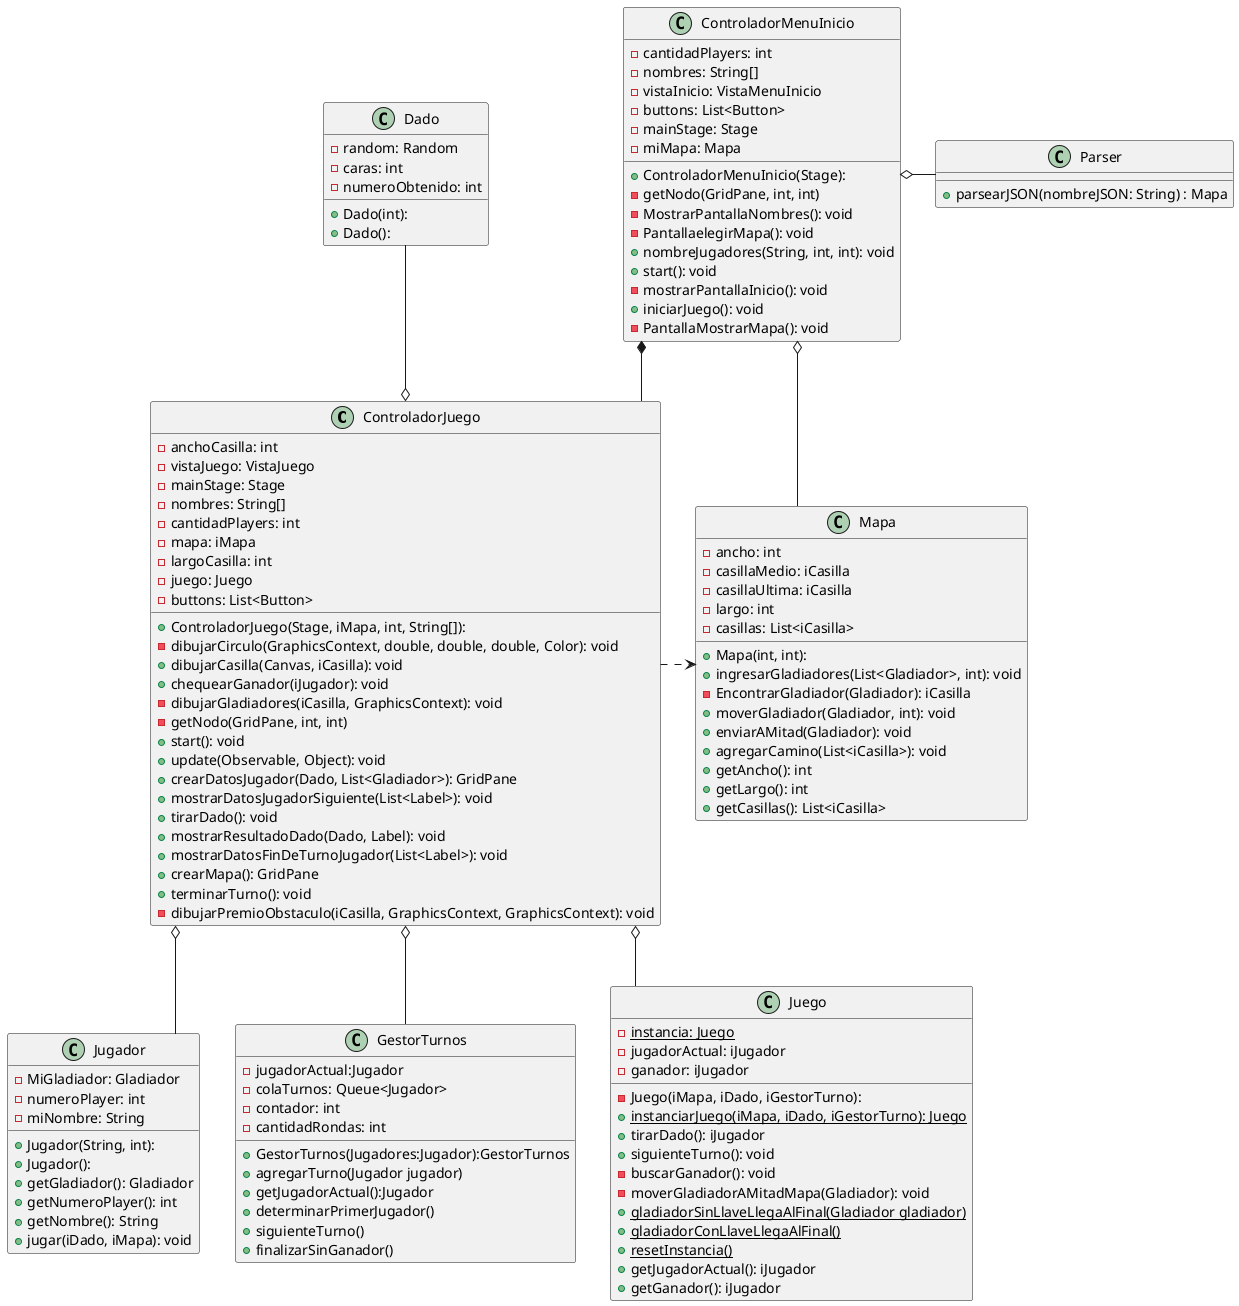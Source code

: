 @startuml
skinparam linetype ortho


class ControladorJuego {
  + ControladorJuego(Stage, iMapa, int, String[]):
  - anchoCasilla: int
  - vistaJuego: VistaJuego
  - mainStage: Stage
  - nombres: String[]
  - cantidadPlayers: int
  - mapa: iMapa
  - largoCasilla: int
  - juego: Juego
  - buttons: List<Button>
  - dibujarCirculo(GraphicsContext, double, double, double, Color): void
  + dibujarCasilla(Canvas, iCasilla): void
  + chequearGanador(iJugador): void
  - dibujarGladiadores(iCasilla, GraphicsContext): void
  - getNodo(GridPane, int, int)
  + start(): void
  + update(Observable, Object): void
  + crearDatosJugador(Dado, List<Gladiador>): GridPane
  + mostrarDatosJugadorSiguiente(List<Label>): void
  + tirarDado(): void
  + mostrarResultadoDado(Dado, Label): void
  + mostrarDatosFinDeTurnoJugador(List<Label>): void
  + crearMapa(): GridPane
  + terminarTurno(): void
  - dibujarPremioObstaculo(iCasilla, GraphicsContext, GraphicsContext): void
}

class ControladorMenuInicio {
  + ControladorMenuInicio(Stage):
  - cantidadPlayers: int
  - nombres: String[]
  - vistaInicio: VistaMenuInicio
  - buttons: List<Button>
  - mainStage: Stage
  - miMapa: Mapa
  - getNodo(GridPane, int, int)
  - MostrarPantallaNombres(): void
  - PantallaelegirMapa(): void
  + nombreJugadores(String, int, int): void
  + start(): void
  - mostrarPantallaInicio(): void
  + iniciarJuego(): void
  - PantallaMostrarMapa(): void
}


class Parser {
    + parsearJSON(nombreJSON: String) : Mapa
}

class Mapa {
  + Mapa(int, int):
  - ancho: int
  - casillaMedio: iCasilla
  - casillaUltima: iCasilla
  - largo: int
  - casillas: List<iCasilla>
  + ingresarGladiadores(List<Gladiador>, int): void
  - EncontrarGladiador(Gladiador): iCasilla
  + moverGladiador(Gladiador, int): void
  + enviarAMitad(Gladiador): void
  + agregarCamino(List<iCasilla>): void
  + getAncho(): int
  + getLargo(): int
  + getCasillas(): List<iCasilla>
}

class Jugador {
  + Jugador(String, int):
  + Jugador():
  - MiGladiador: Gladiador
  - numeroPlayer: int
  - miNombre: String
  + getGladiador(): Gladiador
  + getNumeroPlayer(): int
  + getNombre(): String
  + jugar(iDado, iMapa): void
}
class Dado {
  + Dado(int):
  + Dado():
  - random: Random
  - caras: int
  - numeroObtenido: int
}

class GestorTurnos {
    - jugadorActual:Jugador
    - colaTurnos: Queue<Jugador>
    - contador: int
    - cantidadRondas: int
    + GestorTurnos(Jugadores:Jugador):GestorTurnos
    + agregarTurno(Jugador jugador)
    + getJugadorActual():Jugador
    + determinarPrimerJugador()
    +siguienteTurno()
    +finalizarSinGanador()

}


class Juego {
  - {static}instancia: Juego
  - Juego(iMapa, iDado, iGestorTurno):
  - jugadorActual: iJugador
  - ganador: iJugador
  + {static}instanciarJuego(iMapa, iDado, iGestorTurno): Juego
  + tirarDado(): iJugador
  + siguienteTurno(): void
  - buscarGanador(): void
  - moverGladiadorAMitadMapa(Gladiador): void
  + {static}gladiadorSinLlaveLlegaAlFinal(Gladiador gladiador)
  + {static} gladiadorConLlaveLlegaAlFinal()
  + {static} resetInstancia()
  + getJugadorActual(): iJugador
  + getGanador(): iJugador
}

 ControladorMenuInicio *-- ControladorJuego
 ControladorMenuInicio o- Mapa
 ControladorMenuInicio o- Parser
 ControladorJuego .> Mapa
  ControladorJuego o-- Jugador
  Dado --o ControladorJuego
  ControladorJuego o-- GestorTurnos
  ControladorJuego o-- Juego

@enduml
